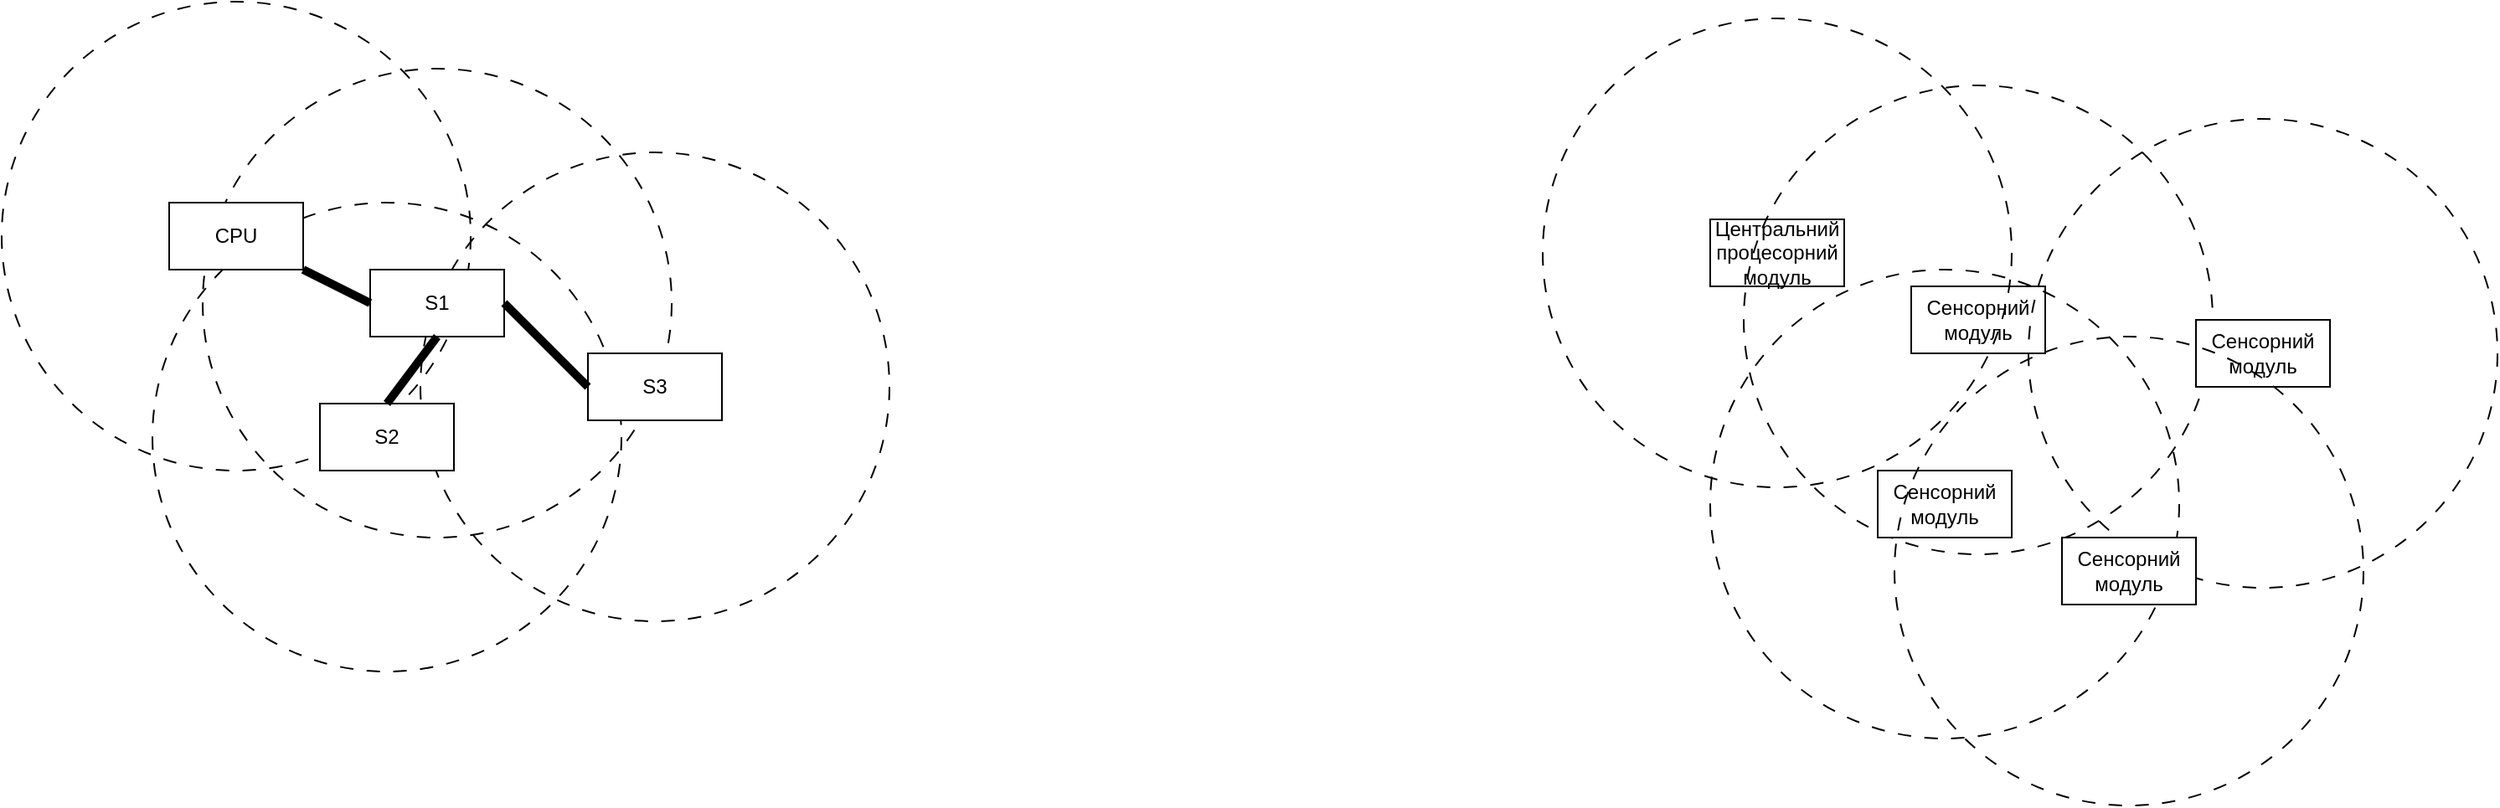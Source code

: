 <mxfile version="21.1.8" type="device">
  <diagram name="Сторінка-1" id="goE2crMF3wbnkGzSzIJS">
    <mxGraphModel dx="724" dy="396" grid="1" gridSize="10" guides="1" tooltips="1" connect="1" arrows="1" fold="1" page="1" pageScale="1" pageWidth="827" pageHeight="1169" math="0" shadow="0">
      <root>
        <mxCell id="0" />
        <mxCell id="1" parent="0" />
        <mxCell id="iBeATwE1VwXqMY3gu8DR-4" value="" style="ellipse;whiteSpace=wrap;html=1;aspect=fixed;fillColor=none;dashed=1;dashPattern=8 8;" vertex="1" parent="1">
          <mxGeometry x="130" y="60" width="280" height="280" as="geometry" />
        </mxCell>
        <mxCell id="iBeATwE1VwXqMY3gu8DR-12" value="" style="ellipse;whiteSpace=wrap;html=1;aspect=fixed;fillColor=none;dashed=1;dashPattern=8 8;" vertex="1" parent="1">
          <mxGeometry x="10" y="20" width="280" height="280" as="geometry" />
        </mxCell>
        <mxCell id="iBeATwE1VwXqMY3gu8DR-14" value="" style="ellipse;whiteSpace=wrap;html=1;aspect=fixed;fillColor=none;dashed=1;dashPattern=8 8;" vertex="1" parent="1">
          <mxGeometry x="100" y="140" width="280" height="280" as="geometry" />
        </mxCell>
        <mxCell id="iBeATwE1VwXqMY3gu8DR-16" value="" style="ellipse;whiteSpace=wrap;html=1;aspect=fixed;fillColor=none;dashed=1;dashPattern=8 8;" vertex="1" parent="1">
          <mxGeometry x="260" y="110" width="280" height="280" as="geometry" />
        </mxCell>
        <mxCell id="iBeATwE1VwXqMY3gu8DR-1" value="CPU" style="rounded=0;whiteSpace=wrap;html=1;" vertex="1" parent="1">
          <mxGeometry x="110" y="140" width="80" height="40" as="geometry" />
        </mxCell>
        <mxCell id="iBeATwE1VwXqMY3gu8DR-3" value="S1" style="rounded=0;whiteSpace=wrap;html=1;" vertex="1" parent="1">
          <mxGeometry x="230" y="180" width="80" height="40" as="geometry" />
        </mxCell>
        <mxCell id="iBeATwE1VwXqMY3gu8DR-13" value="S2" style="rounded=0;whiteSpace=wrap;html=1;" vertex="1" parent="1">
          <mxGeometry x="200" y="260" width="80" height="40" as="geometry" />
        </mxCell>
        <mxCell id="iBeATwE1VwXqMY3gu8DR-15" value="S3" style="rounded=0;whiteSpace=wrap;html=1;" vertex="1" parent="1">
          <mxGeometry x="360" y="230" width="80" height="40" as="geometry" />
        </mxCell>
        <mxCell id="iBeATwE1VwXqMY3gu8DR-19" value="Центральний процесорний модуль" style="rounded=0;whiteSpace=wrap;html=1;" vertex="1" parent="1">
          <mxGeometry x="1030" y="150" width="80" height="40" as="geometry" />
        </mxCell>
        <mxCell id="iBeATwE1VwXqMY3gu8DR-20" value="Сенсорний модуль" style="rounded=0;whiteSpace=wrap;html=1;" vertex="1" parent="1">
          <mxGeometry x="1150" y="190" width="80" height="40" as="geometry" />
        </mxCell>
        <mxCell id="iBeATwE1VwXqMY3gu8DR-21" value="" style="ellipse;whiteSpace=wrap;html=1;aspect=fixed;fillColor=none;dashed=1;dashPattern=8 8;" vertex="1" parent="1">
          <mxGeometry x="1050" y="70" width="280" height="280" as="geometry" />
        </mxCell>
        <mxCell id="iBeATwE1VwXqMY3gu8DR-22" value="" style="ellipse;whiteSpace=wrap;html=1;aspect=fixed;fillColor=none;dashed=1;dashPattern=8 8;" vertex="1" parent="1">
          <mxGeometry x="930" y="30" width="280" height="280" as="geometry" />
        </mxCell>
        <mxCell id="iBeATwE1VwXqMY3gu8DR-23" value="Сенсорний модуль" style="rounded=0;whiteSpace=wrap;html=1;" vertex="1" parent="1">
          <mxGeometry x="1130" y="300" width="80" height="40" as="geometry" />
        </mxCell>
        <mxCell id="iBeATwE1VwXqMY3gu8DR-24" value="" style="ellipse;whiteSpace=wrap;html=1;aspect=fixed;fillColor=none;dashed=1;dashPattern=8 8;" vertex="1" parent="1">
          <mxGeometry x="1030" y="180" width="280" height="280" as="geometry" />
        </mxCell>
        <mxCell id="iBeATwE1VwXqMY3gu8DR-25" value="Сенсорний модуль" style="rounded=0;whiteSpace=wrap;html=1;" vertex="1" parent="1">
          <mxGeometry x="1320" y="210" width="80" height="40" as="geometry" />
        </mxCell>
        <mxCell id="iBeATwE1VwXqMY3gu8DR-26" value="" style="ellipse;whiteSpace=wrap;html=1;aspect=fixed;fillColor=none;dashed=1;dashPattern=8 8;" vertex="1" parent="1">
          <mxGeometry x="1220" y="90" width="280" height="280" as="geometry" />
        </mxCell>
        <mxCell id="iBeATwE1VwXqMY3gu8DR-27" value="Сенсорний модуль" style="rounded=0;whiteSpace=wrap;html=1;" vertex="1" parent="1">
          <mxGeometry x="1240" y="340" width="80" height="40" as="geometry" />
        </mxCell>
        <mxCell id="iBeATwE1VwXqMY3gu8DR-28" value="" style="ellipse;whiteSpace=wrap;html=1;aspect=fixed;fillColor=none;dashed=1;dashPattern=8 8;" vertex="1" parent="1">
          <mxGeometry x="1140" y="220" width="280" height="280" as="geometry" />
        </mxCell>
        <mxCell id="iBeATwE1VwXqMY3gu8DR-29" value="" style="endArrow=none;html=1;rounded=0;entryX=1;entryY=1;entryDx=0;entryDy=0;exitX=0;exitY=0.5;exitDx=0;exitDy=0;strokeWidth=5;" edge="1" parent="1" source="iBeATwE1VwXqMY3gu8DR-3" target="iBeATwE1VwXqMY3gu8DR-1">
          <mxGeometry width="50" height="50" relative="1" as="geometry">
            <mxPoint y="340" as="sourcePoint" />
            <mxPoint x="50" y="290" as="targetPoint" />
          </mxGeometry>
        </mxCell>
        <mxCell id="iBeATwE1VwXqMY3gu8DR-30" value="" style="endArrow=none;html=1;rounded=0;exitX=0.5;exitY=0;exitDx=0;exitDy=0;entryX=0.5;entryY=1;entryDx=0;entryDy=0;strokeWidth=5;" edge="1" parent="1" source="iBeATwE1VwXqMY3gu8DR-13" target="iBeATwE1VwXqMY3gu8DR-3">
          <mxGeometry width="50" height="50" relative="1" as="geometry">
            <mxPoint x="270" y="270" as="sourcePoint" />
            <mxPoint x="320" y="220" as="targetPoint" />
          </mxGeometry>
        </mxCell>
        <mxCell id="iBeATwE1VwXqMY3gu8DR-31" value="" style="endArrow=none;html=1;rounded=0;entryX=0;entryY=0.5;entryDx=0;entryDy=0;exitX=1;exitY=0.5;exitDx=0;exitDy=0;strokeWidth=5;" edge="1" parent="1" source="iBeATwE1VwXqMY3gu8DR-3" target="iBeATwE1VwXqMY3gu8DR-15">
          <mxGeometry width="50" height="50" relative="1" as="geometry">
            <mxPoint x="270" y="270" as="sourcePoint" />
            <mxPoint x="320" y="220" as="targetPoint" />
          </mxGeometry>
        </mxCell>
      </root>
    </mxGraphModel>
  </diagram>
</mxfile>
